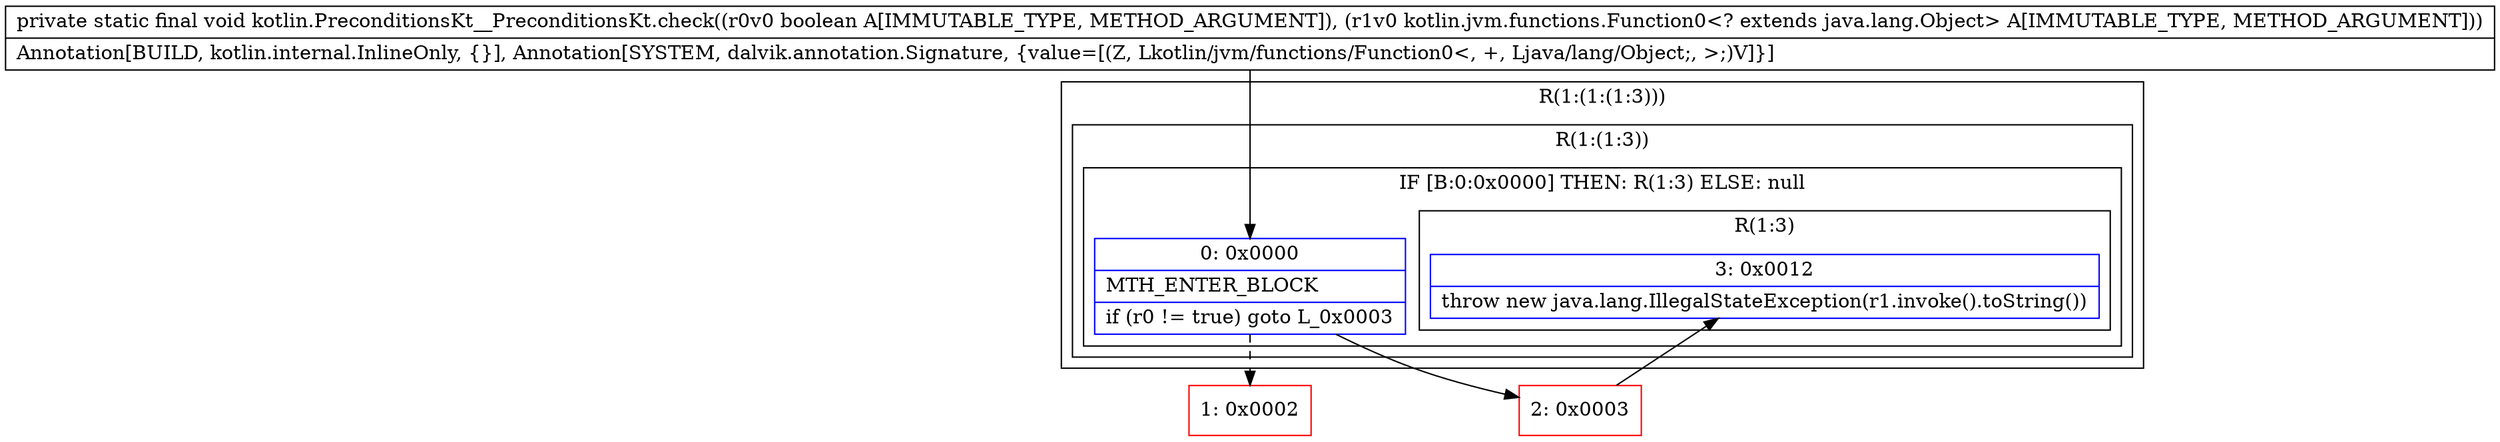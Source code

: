 digraph "CFG forkotlin.PreconditionsKt__PreconditionsKt.check(ZLkotlin\/jvm\/functions\/Function0;)V" {
subgraph cluster_Region_1585852166 {
label = "R(1:(1:(1:3)))";
node [shape=record,color=blue];
subgraph cluster_Region_1300966667 {
label = "R(1:(1:3))";
node [shape=record,color=blue];
subgraph cluster_IfRegion_799748480 {
label = "IF [B:0:0x0000] THEN: R(1:3) ELSE: null";
node [shape=record,color=blue];
Node_0 [shape=record,label="{0\:\ 0x0000|MTH_ENTER_BLOCK\l|if (r0 != true) goto L_0x0003\l}"];
subgraph cluster_Region_307816701 {
label = "R(1:3)";
node [shape=record,color=blue];
Node_3 [shape=record,label="{3\:\ 0x0012|throw new java.lang.IllegalStateException(r1.invoke().toString())\l}"];
}
}
}
}
Node_1 [shape=record,color=red,label="{1\:\ 0x0002}"];
Node_2 [shape=record,color=red,label="{2\:\ 0x0003}"];
MethodNode[shape=record,label="{private static final void kotlin.PreconditionsKt__PreconditionsKt.check((r0v0 boolean A[IMMUTABLE_TYPE, METHOD_ARGUMENT]), (r1v0 kotlin.jvm.functions.Function0\<? extends java.lang.Object\> A[IMMUTABLE_TYPE, METHOD_ARGUMENT]))  | Annotation[BUILD, kotlin.internal.InlineOnly, \{\}], Annotation[SYSTEM, dalvik.annotation.Signature, \{value=[(Z, Lkotlin\/jvm\/functions\/Function0\<, +, Ljava\/lang\/Object;, \>;)V]\}]\l}"];
MethodNode -> Node_0;
Node_0 -> Node_1[style=dashed];
Node_0 -> Node_2;
Node_2 -> Node_3;
}

